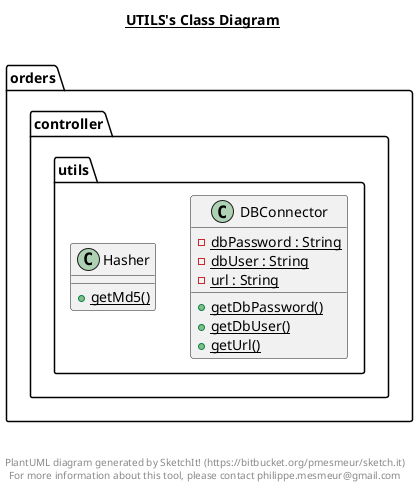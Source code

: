 @startuml

title __UTILS's Class Diagram__\n

  namespace orders {
    namespace controller.utils {
      class orders.controller.utils.DBConnector {
          {static} - dbPassword : String
          {static} - dbUser : String
          {static} - url : String
          {static} + getDbPassword()
          {static} + getDbUser()
          {static} + getUrl()
      }
    }
  }
  

  namespace orders {
    namespace controller.utils {
      class orders.controller.utils.Hasher {
          {static} + getMd5()
      }
    }
  }
  



right footer


PlantUML diagram generated by SketchIt! (https://bitbucket.org/pmesmeur/sketch.it)
For more information about this tool, please contact philippe.mesmeur@gmail.com
endfooter

@enduml
